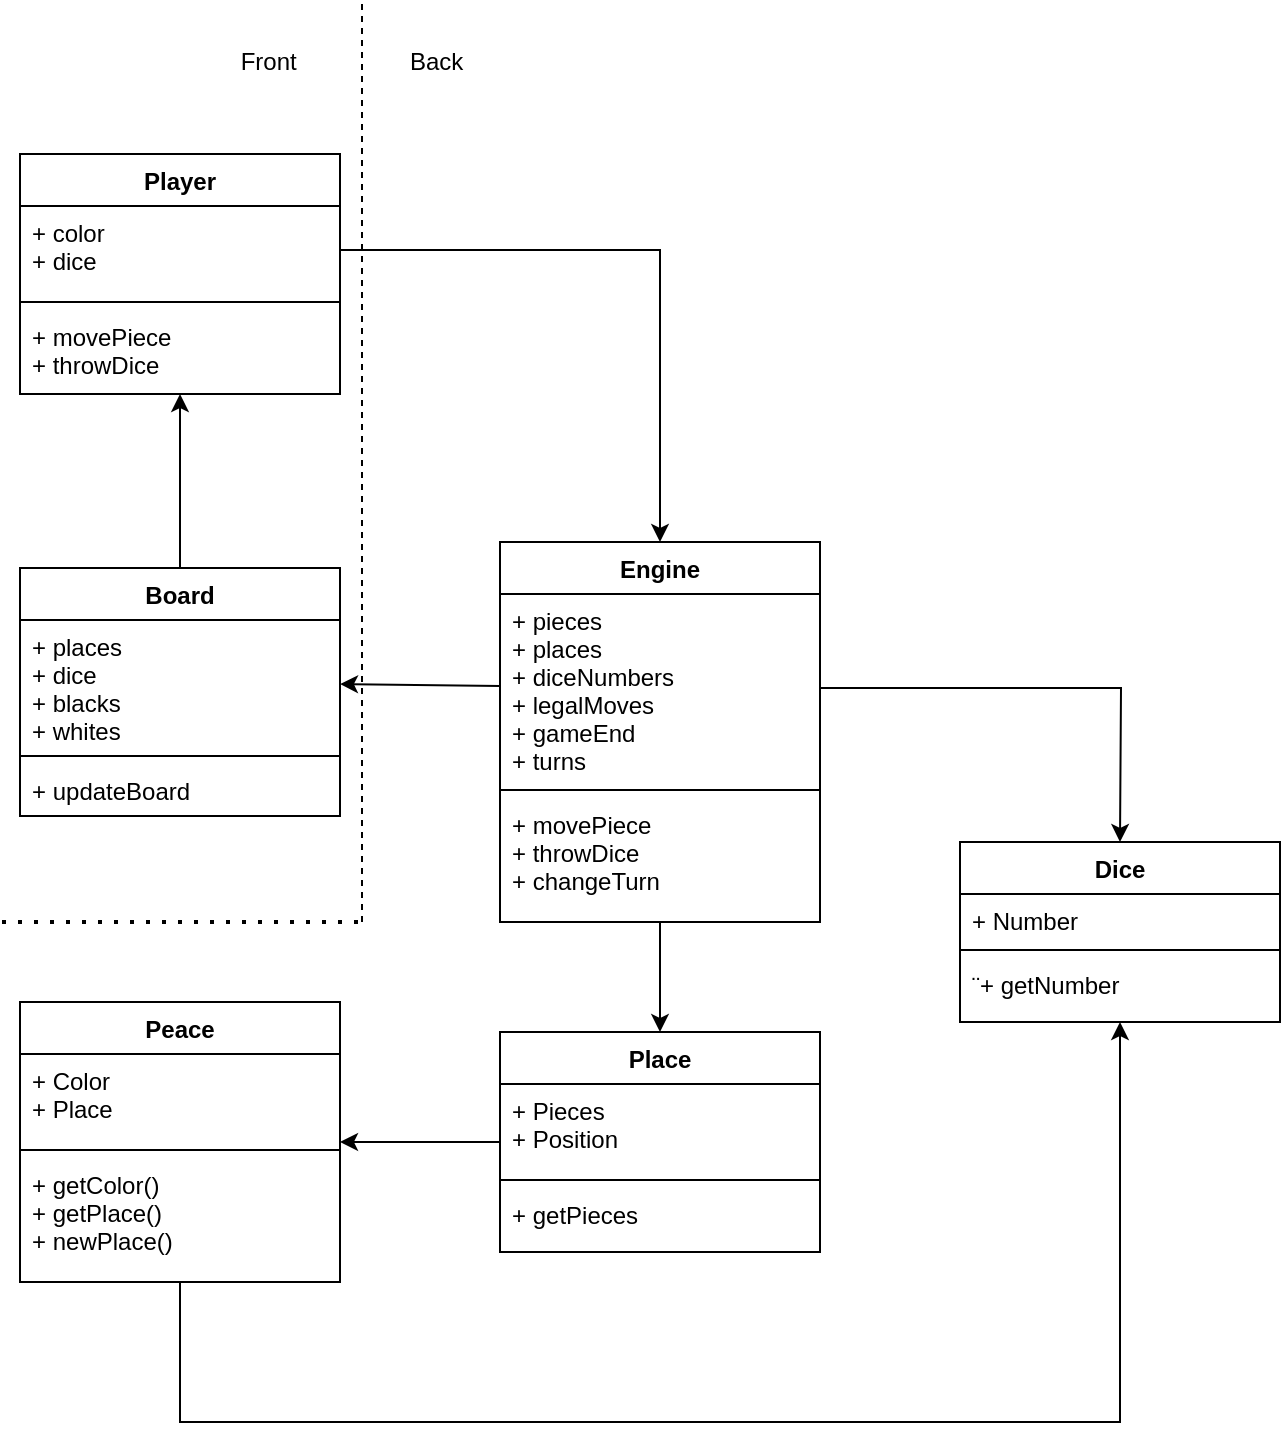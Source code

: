 <mxfile version="14.2.4" type="github">
  <diagram id="C5RBs43oDa-KdzZeNtuy" name="Page-1">
    <mxGraphModel dx="1422" dy="762" grid="1" gridSize="10" guides="1" tooltips="1" connect="1" arrows="1" fold="1" page="1" pageScale="1" pageWidth="827" pageHeight="1169" math="0" shadow="0">
      <root>
        <mxCell id="WIyWlLk6GJQsqaUBKTNV-0" />
        <mxCell id="WIyWlLk6GJQsqaUBKTNV-1" parent="WIyWlLk6GJQsqaUBKTNV-0" />
        <mxCell id="U-JcWELG2ZWVX-Gv3wOU-4" value="" style="edgeStyle=orthogonalEdgeStyle;rounded=0;orthogonalLoop=1;jettySize=auto;html=1;" parent="WIyWlLk6GJQsqaUBKTNV-1" source="jiD-pBAxDLPVK3RZrVx2-0" target="U-JcWELG2ZWVX-Gv3wOU-0" edge="1">
          <mxGeometry relative="1" as="geometry" />
        </mxCell>
        <mxCell id="jiD-pBAxDLPVK3RZrVx2-0" value="Board" style="swimlane;fontStyle=1;align=center;verticalAlign=top;childLayout=stackLayout;horizontal=1;startSize=26;horizontalStack=0;resizeParent=1;resizeParentMax=0;resizeLast=0;collapsible=1;marginBottom=0;" parent="WIyWlLk6GJQsqaUBKTNV-1" vertex="1">
          <mxGeometry x="139" y="313" width="160" height="124" as="geometry" />
        </mxCell>
        <mxCell id="jiD-pBAxDLPVK3RZrVx2-1" value="+ places&#xa;+ dice&#xa;+ blacks&#xa;+ whites" style="text;strokeColor=none;fillColor=none;align=left;verticalAlign=top;spacingLeft=4;spacingRight=4;overflow=hidden;rotatable=0;points=[[0,0.5],[1,0.5]];portConstraint=eastwest;" parent="jiD-pBAxDLPVK3RZrVx2-0" vertex="1">
          <mxGeometry y="26" width="160" height="64" as="geometry" />
        </mxCell>
        <mxCell id="jiD-pBAxDLPVK3RZrVx2-2" value="" style="line;strokeWidth=1;fillColor=none;align=left;verticalAlign=middle;spacingTop=-1;spacingLeft=3;spacingRight=3;rotatable=0;labelPosition=right;points=[];portConstraint=eastwest;" parent="jiD-pBAxDLPVK3RZrVx2-0" vertex="1">
          <mxGeometry y="90" width="160" height="8" as="geometry" />
        </mxCell>
        <mxCell id="jiD-pBAxDLPVK3RZrVx2-3" value="+ updateBoard" style="text;strokeColor=none;fillColor=none;align=left;verticalAlign=top;spacingLeft=4;spacingRight=4;overflow=hidden;rotatable=0;points=[[0,0.5],[1,0.5]];portConstraint=eastwest;" parent="jiD-pBAxDLPVK3RZrVx2-0" vertex="1">
          <mxGeometry y="98" width="160" height="26" as="geometry" />
        </mxCell>
        <mxCell id="jiD-pBAxDLPVK3RZrVx2-4" value="Engine" style="swimlane;fontStyle=1;align=center;verticalAlign=top;childLayout=stackLayout;horizontal=1;startSize=26;horizontalStack=0;resizeParent=1;resizeParentMax=0;resizeLast=0;collapsible=1;marginBottom=0;" parent="WIyWlLk6GJQsqaUBKTNV-1" vertex="1">
          <mxGeometry x="379" y="300" width="160" height="190" as="geometry" />
        </mxCell>
        <mxCell id="jiD-pBAxDLPVK3RZrVx2-5" value="+ pieces&#xa;+ places&#xa;+ diceNumbers&#xa;+ legalMoves&#xa;+ gameEnd&#xa;+ turns" style="text;strokeColor=none;fillColor=none;align=left;verticalAlign=top;spacingLeft=4;spacingRight=4;overflow=hidden;rotatable=0;points=[[0,0.5],[1,0.5]];portConstraint=eastwest;" parent="jiD-pBAxDLPVK3RZrVx2-4" vertex="1">
          <mxGeometry y="26" width="160" height="94" as="geometry" />
        </mxCell>
        <mxCell id="jiD-pBAxDLPVK3RZrVx2-6" value="" style="line;strokeWidth=1;fillColor=none;align=left;verticalAlign=middle;spacingTop=-1;spacingLeft=3;spacingRight=3;rotatable=0;labelPosition=right;points=[];portConstraint=eastwest;" parent="jiD-pBAxDLPVK3RZrVx2-4" vertex="1">
          <mxGeometry y="120" width="160" height="8" as="geometry" />
        </mxCell>
        <mxCell id="jiD-pBAxDLPVK3RZrVx2-7" value="+ movePiece&#xa;+ throwDice&#xa;+ changeTurn" style="text;strokeColor=none;fillColor=none;align=left;verticalAlign=top;spacingLeft=4;spacingRight=4;overflow=hidden;rotatable=0;points=[[0,0.5],[1,0.5]];portConstraint=eastwest;" parent="jiD-pBAxDLPVK3RZrVx2-4" vertex="1">
          <mxGeometry y="128" width="160" height="62" as="geometry" />
        </mxCell>
        <mxCell id="jiD-pBAxDLPVK3RZrVx2-9" value="" style="endArrow=classic;html=1;entryX=1;entryY=0.5;entryDx=0;entryDy=0;" parent="WIyWlLk6GJQsqaUBKTNV-1" source="jiD-pBAxDLPVK3RZrVx2-5" target="jiD-pBAxDLPVK3RZrVx2-1" edge="1">
          <mxGeometry width="50" height="50" relative="1" as="geometry">
            <mxPoint x="315" y="630" as="sourcePoint" />
            <mxPoint x="365" y="580" as="targetPoint" />
          </mxGeometry>
        </mxCell>
        <mxCell id="jiD-pBAxDLPVK3RZrVx2-19" value="" style="edgeStyle=orthogonalEdgeStyle;rounded=0;orthogonalLoop=1;jettySize=auto;html=1;" parent="WIyWlLk6GJQsqaUBKTNV-1" source="jiD-pBAxDLPVK3RZrVx2-10" edge="1">
          <mxGeometry relative="1" as="geometry">
            <Array as="points">
              <mxPoint x="219" y="740" />
              <mxPoint x="689" y="740" />
            </Array>
            <mxPoint x="689" y="540" as="targetPoint" />
          </mxGeometry>
        </mxCell>
        <mxCell id="jiD-pBAxDLPVK3RZrVx2-10" value="Peace" style="swimlane;fontStyle=1;align=center;verticalAlign=top;childLayout=stackLayout;horizontal=1;startSize=26;horizontalStack=0;resizeParent=1;resizeParentMax=0;resizeLast=0;collapsible=1;marginBottom=0;" parent="WIyWlLk6GJQsqaUBKTNV-1" vertex="1">
          <mxGeometry x="139" y="530" width="160" height="140" as="geometry" />
        </mxCell>
        <mxCell id="jiD-pBAxDLPVK3RZrVx2-11" value="+ Color&#xa;+ Place" style="text;strokeColor=none;fillColor=none;align=left;verticalAlign=top;spacingLeft=4;spacingRight=4;overflow=hidden;rotatable=0;points=[[0,0.5],[1,0.5]];portConstraint=eastwest;" parent="jiD-pBAxDLPVK3RZrVx2-10" vertex="1">
          <mxGeometry y="26" width="160" height="44" as="geometry" />
        </mxCell>
        <mxCell id="jiD-pBAxDLPVK3RZrVx2-12" value="" style="line;strokeWidth=1;fillColor=none;align=left;verticalAlign=middle;spacingTop=-1;spacingLeft=3;spacingRight=3;rotatable=0;labelPosition=right;points=[];portConstraint=eastwest;" parent="jiD-pBAxDLPVK3RZrVx2-10" vertex="1">
          <mxGeometry y="70" width="160" height="8" as="geometry" />
        </mxCell>
        <mxCell id="jiD-pBAxDLPVK3RZrVx2-13" value="+ getColor()&#xa;+ getPlace()&#xa;+ newPlace()" style="text;strokeColor=none;fillColor=none;align=left;verticalAlign=top;spacingLeft=4;spacingRight=4;overflow=hidden;rotatable=0;points=[[0,0.5],[1,0.5]];portConstraint=eastwest;" parent="jiD-pBAxDLPVK3RZrVx2-10" vertex="1">
          <mxGeometry y="78" width="160" height="62" as="geometry" />
        </mxCell>
        <mxCell id="jiD-pBAxDLPVK3RZrVx2-15" value="Dice" style="swimlane;fontStyle=1;align=center;verticalAlign=top;childLayout=stackLayout;horizontal=1;startSize=26;horizontalStack=0;resizeParent=1;resizeParentMax=0;resizeLast=0;collapsible=1;marginBottom=0;" parent="WIyWlLk6GJQsqaUBKTNV-1" vertex="1">
          <mxGeometry x="609" y="450" width="160" height="90" as="geometry" />
        </mxCell>
        <mxCell id="jiD-pBAxDLPVK3RZrVx2-16" value="+ Number" style="text;strokeColor=none;fillColor=none;align=left;verticalAlign=top;spacingLeft=4;spacingRight=4;overflow=hidden;rotatable=0;points=[[0,0.5],[1,0.5]];portConstraint=eastwest;" parent="jiD-pBAxDLPVK3RZrVx2-15" vertex="1">
          <mxGeometry y="26" width="160" height="24" as="geometry" />
        </mxCell>
        <mxCell id="jiD-pBAxDLPVK3RZrVx2-17" value="" style="line;strokeWidth=1;fillColor=none;align=left;verticalAlign=middle;spacingTop=-1;spacingLeft=3;spacingRight=3;rotatable=0;labelPosition=right;points=[];portConstraint=eastwest;" parent="jiD-pBAxDLPVK3RZrVx2-15" vertex="1">
          <mxGeometry y="50" width="160" height="8" as="geometry" />
        </mxCell>
        <mxCell id="jiD-pBAxDLPVK3RZrVx2-18" value="¨+ getNumber" style="text;strokeColor=none;fillColor=none;align=left;verticalAlign=top;spacingLeft=4;spacingRight=4;overflow=hidden;rotatable=0;points=[[0,0.5],[1,0.5]];portConstraint=eastwest;" parent="jiD-pBAxDLPVK3RZrVx2-15" vertex="1">
          <mxGeometry y="58" width="160" height="32" as="geometry" />
        </mxCell>
        <mxCell id="jiD-pBAxDLPVK3RZrVx2-45" style="edgeStyle=orthogonalEdgeStyle;rounded=0;orthogonalLoop=1;jettySize=auto;html=1;" parent="WIyWlLk6GJQsqaUBKTNV-1" source="jiD-pBAxDLPVK3RZrVx2-26" target="jiD-pBAxDLPVK3RZrVx2-10" edge="1">
          <mxGeometry relative="1" as="geometry" />
        </mxCell>
        <mxCell id="jiD-pBAxDLPVK3RZrVx2-26" value="Place" style="swimlane;fontStyle=1;align=center;verticalAlign=top;childLayout=stackLayout;horizontal=1;startSize=26;horizontalStack=0;resizeParent=1;resizeParentMax=0;resizeLast=0;collapsible=1;marginBottom=0;" parent="WIyWlLk6GJQsqaUBKTNV-1" vertex="1">
          <mxGeometry x="379" y="545" width="160" height="110" as="geometry" />
        </mxCell>
        <mxCell id="jiD-pBAxDLPVK3RZrVx2-27" value="+ Pieces&#xa;+ Position" style="text;strokeColor=none;fillColor=none;align=left;verticalAlign=top;spacingLeft=4;spacingRight=4;overflow=hidden;rotatable=0;points=[[0,0.5],[1,0.5]];portConstraint=eastwest;" parent="jiD-pBAxDLPVK3RZrVx2-26" vertex="1">
          <mxGeometry y="26" width="160" height="44" as="geometry" />
        </mxCell>
        <mxCell id="jiD-pBAxDLPVK3RZrVx2-28" value="" style="line;strokeWidth=1;fillColor=none;align=left;verticalAlign=middle;spacingTop=-1;spacingLeft=3;spacingRight=3;rotatable=0;labelPosition=right;points=[];portConstraint=eastwest;" parent="jiD-pBAxDLPVK3RZrVx2-26" vertex="1">
          <mxGeometry y="70" width="160" height="8" as="geometry" />
        </mxCell>
        <mxCell id="jiD-pBAxDLPVK3RZrVx2-29" value="+ getPieces" style="text;strokeColor=none;fillColor=none;align=left;verticalAlign=top;spacingLeft=4;spacingRight=4;overflow=hidden;rotatable=0;points=[[0,0.5],[1,0.5]];portConstraint=eastwest;" parent="jiD-pBAxDLPVK3RZrVx2-26" vertex="1">
          <mxGeometry y="78" width="160" height="32" as="geometry" />
        </mxCell>
        <mxCell id="jiD-pBAxDLPVK3RZrVx2-39" value="" style="endArrow=classic;html=1;entryX=0.5;entryY=0;entryDx=0;entryDy=0;" parent="WIyWlLk6GJQsqaUBKTNV-1" source="jiD-pBAxDLPVK3RZrVx2-7" target="jiD-pBAxDLPVK3RZrVx2-26" edge="1">
          <mxGeometry width="50" height="50" relative="1" as="geometry">
            <mxPoint x="379" y="630" as="sourcePoint" />
            <mxPoint x="429" y="580" as="targetPoint" />
          </mxGeometry>
        </mxCell>
        <mxCell id="jiD-pBAxDLPVK3RZrVx2-44" style="edgeStyle=orthogonalEdgeStyle;rounded=0;orthogonalLoop=1;jettySize=auto;html=1;entryX=0.5;entryY=0;entryDx=0;entryDy=0;" parent="WIyWlLk6GJQsqaUBKTNV-1" source="jiD-pBAxDLPVK3RZrVx2-5" edge="1">
          <mxGeometry relative="1" as="geometry">
            <mxPoint x="689" y="450" as="targetPoint" />
          </mxGeometry>
        </mxCell>
        <mxCell id="U-JcWELG2ZWVX-Gv3wOU-0" value="Player" style="swimlane;fontStyle=1;align=center;verticalAlign=top;childLayout=stackLayout;horizontal=1;startSize=26;horizontalStack=0;resizeParent=1;resizeParentMax=0;resizeLast=0;collapsible=1;marginBottom=0;" parent="WIyWlLk6GJQsqaUBKTNV-1" vertex="1">
          <mxGeometry x="139" y="106" width="160" height="120" as="geometry" />
        </mxCell>
        <mxCell id="U-JcWELG2ZWVX-Gv3wOU-1" value="+ color&#xa;+ dice" style="text;strokeColor=none;fillColor=none;align=left;verticalAlign=top;spacingLeft=4;spacingRight=4;overflow=hidden;rotatable=0;points=[[0,0.5],[1,0.5]];portConstraint=eastwest;" parent="U-JcWELG2ZWVX-Gv3wOU-0" vertex="1">
          <mxGeometry y="26" width="160" height="44" as="geometry" />
        </mxCell>
        <mxCell id="U-JcWELG2ZWVX-Gv3wOU-2" value="" style="line;strokeWidth=1;fillColor=none;align=left;verticalAlign=middle;spacingTop=-1;spacingLeft=3;spacingRight=3;rotatable=0;labelPosition=right;points=[];portConstraint=eastwest;" parent="U-JcWELG2ZWVX-Gv3wOU-0" vertex="1">
          <mxGeometry y="70" width="160" height="8" as="geometry" />
        </mxCell>
        <mxCell id="U-JcWELG2ZWVX-Gv3wOU-3" value="+ movePiece&#xa;+ throwDice" style="text;strokeColor=none;fillColor=none;align=left;verticalAlign=top;spacingLeft=4;spacingRight=4;overflow=hidden;rotatable=0;points=[[0,0.5],[1,0.5]];portConstraint=eastwest;" parent="U-JcWELG2ZWVX-Gv3wOU-0" vertex="1">
          <mxGeometry y="78" width="160" height="42" as="geometry" />
        </mxCell>
        <mxCell id="U-JcWELG2ZWVX-Gv3wOU-5" style="edgeStyle=orthogonalEdgeStyle;rounded=0;orthogonalLoop=1;jettySize=auto;html=1;" parent="WIyWlLk6GJQsqaUBKTNV-1" source="U-JcWELG2ZWVX-Gv3wOU-1" target="jiD-pBAxDLPVK3RZrVx2-4" edge="1">
          <mxGeometry relative="1" as="geometry" />
        </mxCell>
        <mxCell id="51Zupue-mE9QHxP-ZV97-1" value="" style="endArrow=none;dashed=1;html=1;" edge="1" parent="WIyWlLk6GJQsqaUBKTNV-1">
          <mxGeometry width="50" height="50" relative="1" as="geometry">
            <mxPoint x="310" y="490" as="sourcePoint" />
            <mxPoint x="310" y="30" as="targetPoint" />
          </mxGeometry>
        </mxCell>
        <mxCell id="51Zupue-mE9QHxP-ZV97-2" value="" style="endArrow=none;dashed=1;html=1;dashPattern=1 3;strokeWidth=2;" edge="1" parent="WIyWlLk6GJQsqaUBKTNV-1">
          <mxGeometry width="50" height="50" relative="1" as="geometry">
            <mxPoint x="130" y="490" as="sourcePoint" />
            <mxPoint x="310" y="490" as="targetPoint" />
          </mxGeometry>
        </mxCell>
        <mxCell id="51Zupue-mE9QHxP-ZV97-3" value="Front&amp;nbsp; &amp;nbsp; &amp;nbsp; &amp;nbsp; &amp;nbsp; &amp;nbsp; &amp;nbsp; &amp;nbsp; &amp;nbsp;Back" style="text;html=1;strokeColor=none;fillColor=none;align=center;verticalAlign=middle;whiteSpace=wrap;rounded=0;" vertex="1" parent="WIyWlLk6GJQsqaUBKTNV-1">
          <mxGeometry x="220" y="40" width="170" height="40" as="geometry" />
        </mxCell>
      </root>
    </mxGraphModel>
  </diagram>
</mxfile>

